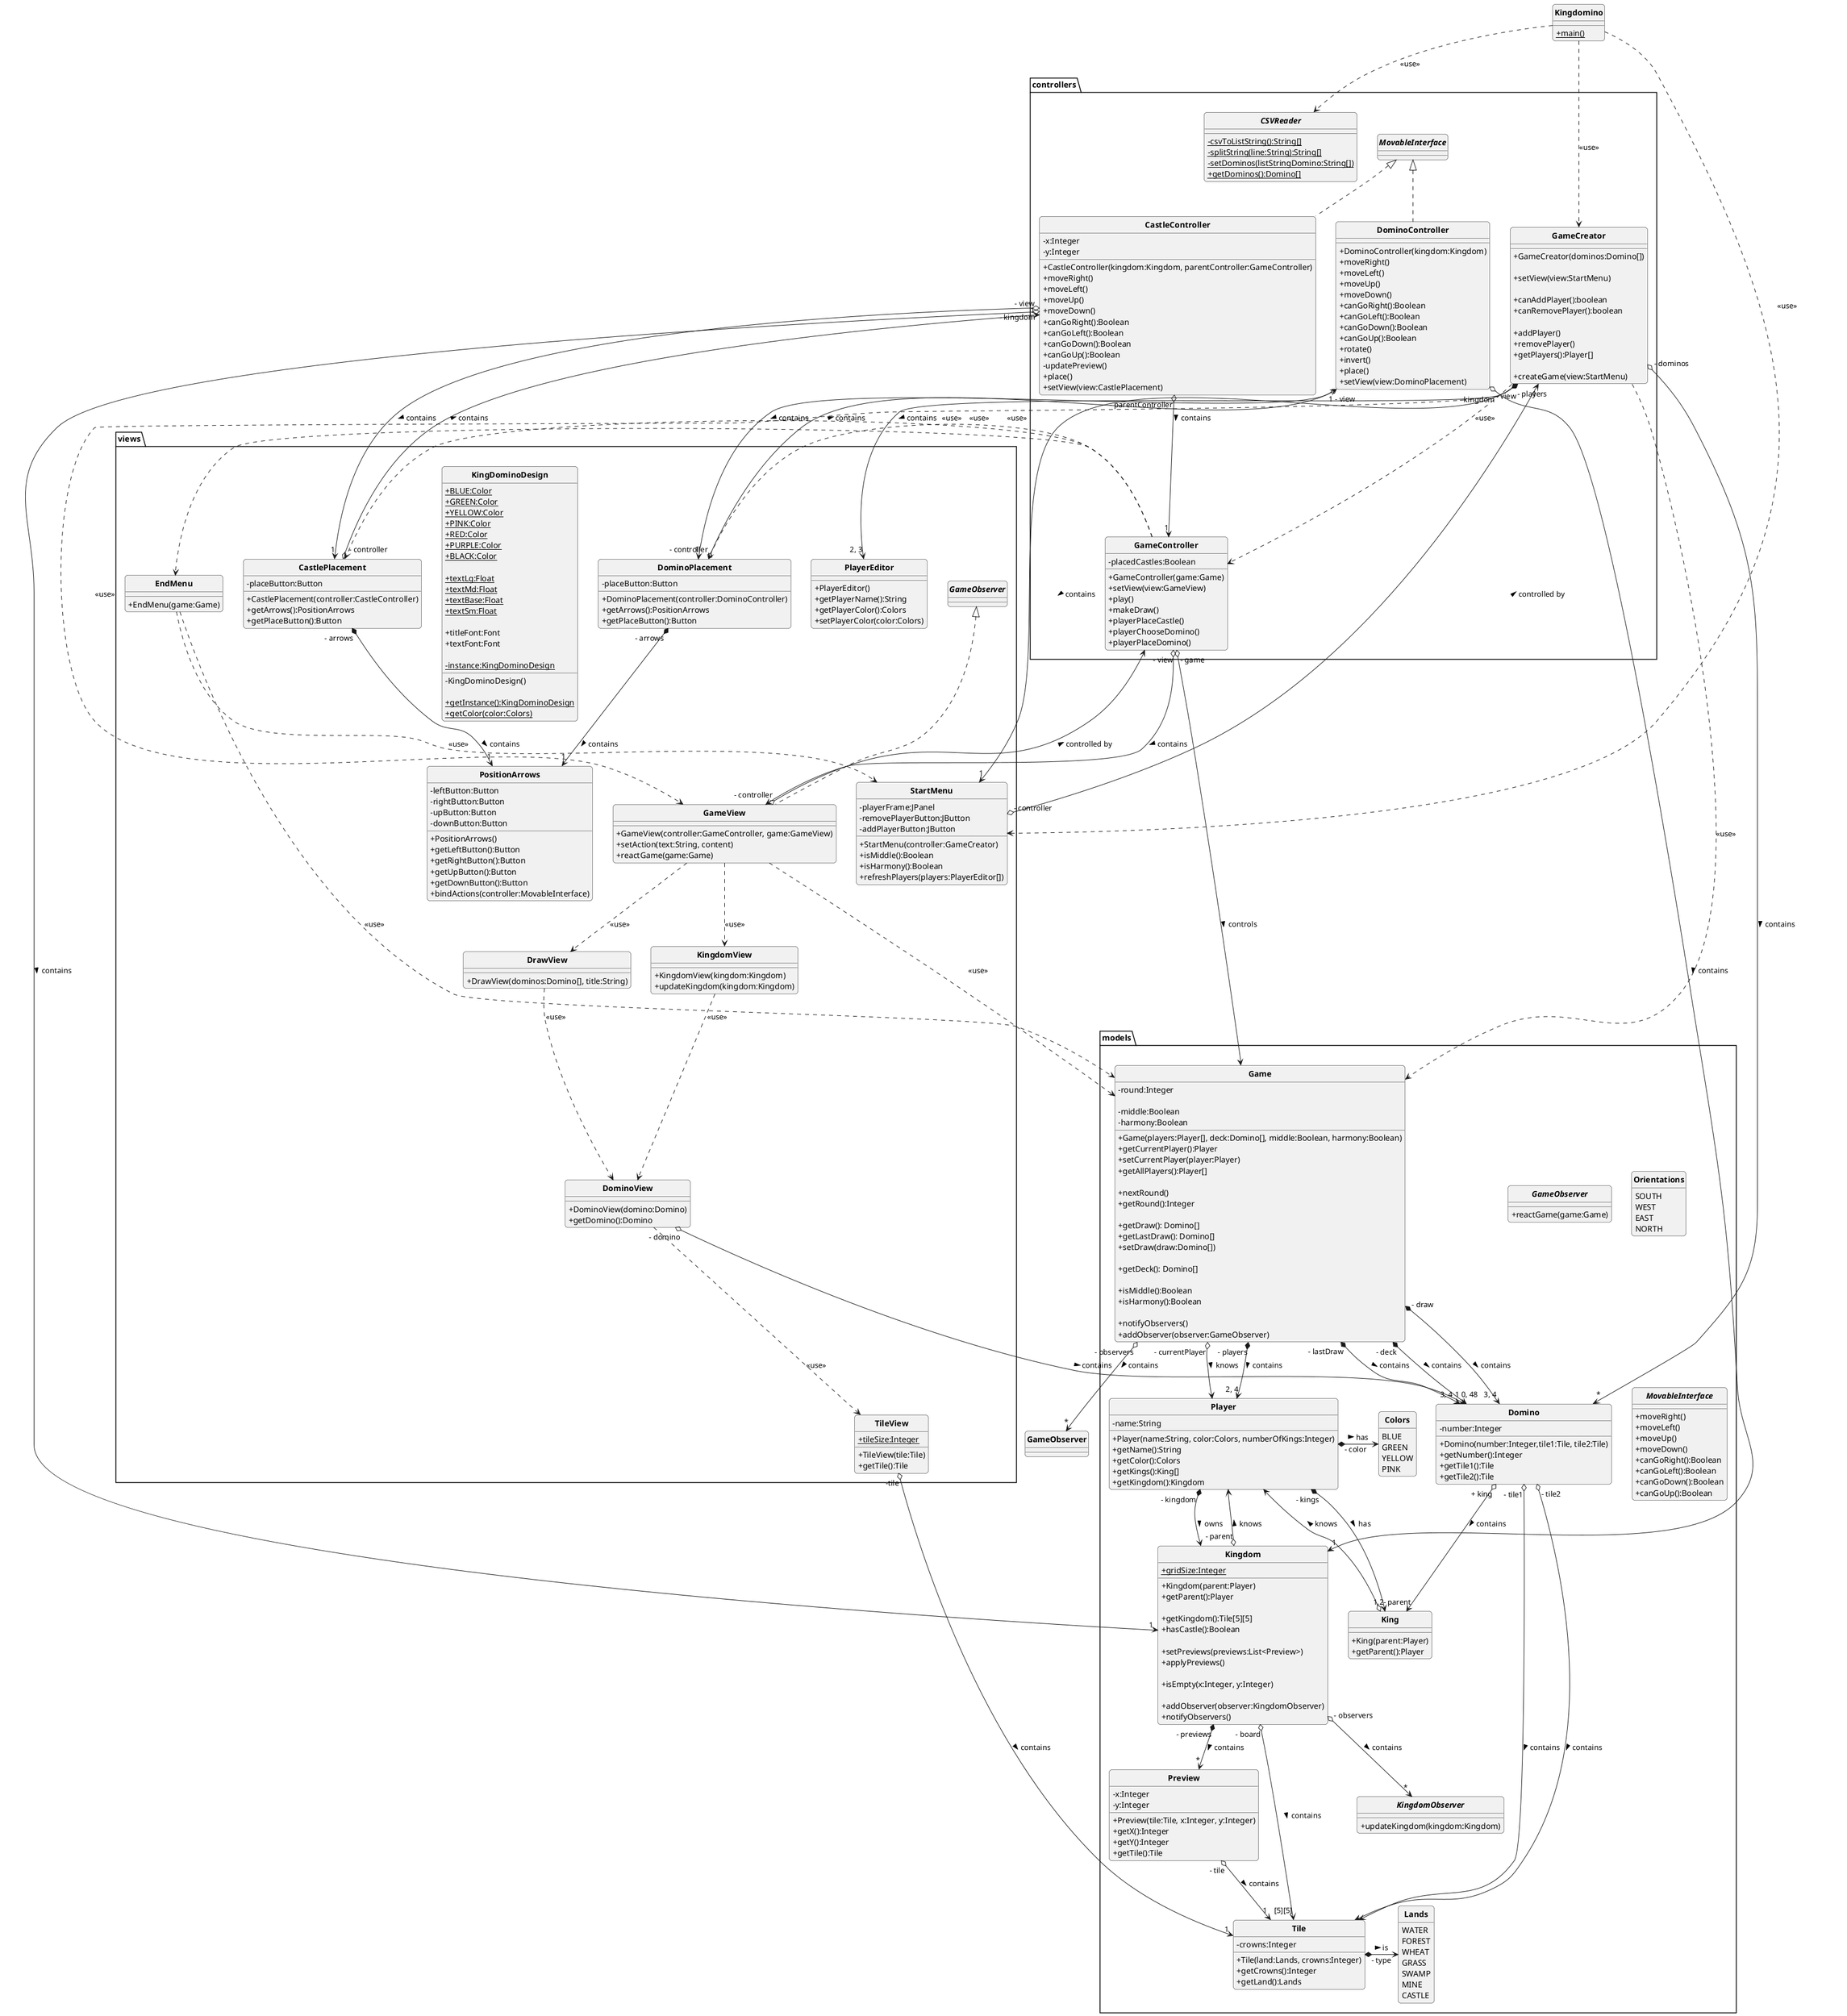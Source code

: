 @startuml
'https://plantuml.com/class-diagram

skinparam style strictuml
skinparam classAttributeIconSize 0
skinparam classFontStyle Bold
skinparam roundcorner 10
hide enum methods

class Kingdomino {
    + {static}main()
}

package models {

    interface GameObserver {
        + reactGame(game:Game)
    }

    class Game {
        + Game(players:Player[], deck:Domino[], middle:Boolean, harmony:Boolean)

        - round:Integer

        - middle:Boolean
        - harmony:Boolean

        + getCurrentPlayer():Player
        + setCurrentPlayer(player:Player)
        + getAllPlayers():Player[]

        + nextRound()
        + getRound():Integer

        + getDraw(): Domino[]
        + getLastDraw(): Domino[]
        + setDraw(draw:Domino[])

        + getDeck(): Domino[]

        + isMiddle():Boolean
        + isHarmony():Boolean

        + notifyObservers()
        + addObserver(observer:GameObserver)
    }

    class Player {
        + Player(name:String, color:Colors, numberOfKings:Integer)
        - name:String

        + getName():String
        + getColor():Colors
        + getKings():King[]
        + getKingdom():Kingdom
    }

    class King {
        + King(parent:Player)
        + getParent():Player
    }

    class Kingdom {

        + {static}gridSize:Integer

        + Kingdom(parent:Player)
        + getParent():Player

        + getKingdom():Tile[5][5]
        + hasCastle():Boolean

        + setPreviews(previews:List<Preview>)
        + applyPreviews()

        + isEmpty(x:Integer, y:Integer)

        + addObserver(observer:KingdomObserver)
        + notifyObservers()
    }

    class Domino {
        + Domino(number:Integer,tile1:Tile, tile2:Tile)
        - number:Integer

        + getNumber():Integer
        + getTile1():Tile
        + getTile2():Tile
    }

    class Tile {
        + Tile(land:Lands, crowns:Integer)
        - crowns:Integer

        + getCrowns():Integer
        + getLand():Lands
    }

    enum Lands {
        WATER
        FOREST
        WHEAT
        GRASS
        SWAMP
        MINE
        CASTLE
    }

    enum Colors {
        BLUE
        GREEN
        YELLOW
        PINK
    }

    enum Orientations {
        SOUTH
        WEST
        EAST
        NORTH
    }

    class Preview {
        - x:Integer
        - y:Integer
        + Preview(tile:Tile, x:Integer, y:Integer)
        + getX():Integer
        + getY():Integer
        + getTile():Tile
    }

    interface KingdomObserver {
        + updateKingdom(kingdom:Kingdom)
    }

    interface MovableInterface {
        + moveRight()
        + moveLeft()
        + moveUp()
        + moveDown()
        + canGoRight():Boolean
        + canGoLeft():Boolean
        + canGoDown():Boolean
        + canGoUp():Boolean
    }

}

package views {

    class GameView implements GameObserver {
        + GameView(controller:GameController, game:GameView)
        + setAction(text:String, content)
        + reactGame(game:Game)
    }

    class StartMenu {
        - playerFrame:JPanel
        - removePlayerButton:JButton
        - addPlayerButton:JButton
        + StartMenu(controller:GameCreator)
        + isMiddle():Boolean
        + isHarmony():Boolean
        + refreshPlayers(players:PlayerEditor[])
    }

    class EndMenu {
        + EndMenu(game:Game)
    }

    class PlayerEditor {
        + PlayerEditor()
        + getPlayerName():String
        + getPlayerColor():Colors
        + setPlayerColor(color:Colors)
    }

    class KingdomView {
        + KingdomView(kingdom:Kingdom)
        + updateKingdom(kingdom:Kingdom)
    }

    class DrawView {
        + DrawView(dominos:Domino[], title:String)
    }

    class DominoView {
        + DominoView(domino:Domino)
        + getDomino():Domino
    }

    class TileView {
        + {static}tileSize:Integer
        + TileView(tile:Tile)
        + getTile():Tile
    }

    class KingDominoDesign {
        + {static}BLUE:Color
        + {static}GREEN:Color
        + {static}YELLOW:Color
        + {static}PINK:Color
        + {static}RED:Color
        + {static}PURPLE:Color
        + {static}BLACK:Color

        + {static}textLg:Float
        + {static}textMd:Float
        + {static}textBase:Float
        + {static}textSm:Float

        + titleFont:Font
        + textFont:Font

        - {static}instance:KingDominoDesign

        - KingDominoDesign()

        + {static}getInstance():KingDominoDesign
        + {static}getColor(color:Colors)

    }

    class CastlePlacement {
        - placeButton:Button
        + CastlePlacement(controller:CastleController)
        + getArrows():PositionArrows
        + getPlaceButton():Button
    }

    class DominoPlacement {
        - placeButton:Button
        + DominoPlacement(controller:DominoController)
        + getArrows():PositionArrows
        + getPlaceButton():Button
    }

    class PositionArrows {
        - leftButton:Button
        - rightButton:Button
        - upButton:Button
        - downButton:Button
        + PositionArrows()
        + getLeftButton():Button
        + getRightButton():Button
        + getUpButton():Button
        + getDownButton():Button
        + bindActions(controller:MovableInterface)
    }

}

package controllers {

    class GameController {
        - placedCastles:Boolean
        + GameController(game:Game)
        + setView(view:GameView)
        + play()
        + makeDraw()
        + playerPlaceCastle()
        + playerChooseDomino()
        + playerPlaceDomino()
    }

    class GameCreator {

        + GameCreator(dominos:Domino[])

        + setView(view:StartMenu)

        + canAddPlayer():boolean
        + canRemovePlayer():boolean

        + addPlayer()
        + removePlayer()
        + getPlayers():Player[]

        + createGame(view:StartMenu)
    }

    class DominoController implements MovableInterface {
        + DominoController(kingdom:Kingdom)
        + moveRight()
        + moveLeft()
        + moveUp()
        + moveDown()
        + canGoRight():Boolean
        + canGoLeft():Boolean
        + canGoDown():Boolean
        + canGoUp():Boolean
        + rotate()
        + invert()
        + place()
        + setView(view:DominoPlacement)
    }

    class CastleController implements MovableInterface {
        - x:Integer
        - y:Integer
        + CastleController(kingdom:Kingdom, parentController:GameController)
        + moveRight()
        + moveLeft()
        + moveUp()
        + moveDown()
        + canGoRight():Boolean
        + canGoLeft():Boolean
        + canGoDown():Boolean
        + canGoUp():Boolean
        - updatePreview()
        + place()
        + setView(view:CastlePlacement)
    }

    abstract class CSVReader {
        - {static} csvToListString():String[]
        - {static} splitString(line:String):String[]
        - {static} setDominos(listStringDomino:String[])
        + {static} getDominos():Domino[]
    }

}

Kingdomino ..> StartMenu : "<<use>>"
Kingdomino ..> GameCreator : "<<use>>"
Kingdomino ..> CSVReader : "<<use>>"

GameCreator " - dominos" o--> "*" Domino : > contains
GameCreator " - players" *--> "2, 3" PlayerEditor : > contains
GameCreator " - view" o--> "1" StartMenu : > contains
GameCreator ..> Game : "<<use>>"
GameCreator ..> GameView : "<<use>>"
GameCreator ..> GameController : "<<use>>"

Game " - players" *--> "2, 4" Player : > contains
Game " - deck" *--> "0, 48" Domino : > contains
Game " - draw" *--> "3, 4" Domino : > contains
Game " - lastDraw" *--> "3, 4" Domino : > contains
Game " - observers" o--> "*" GameObserver : > contains
Game " - currentPlayer" o--> Player : > knows

GameController " - game" o--> Game : > controls
GameController " - view" o--> GameView : > contains
GameController ..> CastlePlacement : <<use>>
GameController ..> DominoPlacement : <<use>>
GameController ..> EndMenu : "<<use>>"

DominoPlacement " - arrows" *--> "1" PositionArrows : > contains
DominoPlacement " - controller" o--> "1" DominoController : > contains

CastlePlacement " - arrows" *--> "1" PositionArrows : > contains
CastlePlacement " - controller" o--> "1" CastleController : > contains

GameView " - controller" o--> GameController : > controlled by
GameView ..> Game : "<<use>>"
GameView ..> KingdomView : "<<use>>"
GameView ..> DrawView : <<use>>

StartMenu " - controller" o--> "1" GameCreator : > controlled by

EndMenu ..> Game : "<<use>>"
EndMenu ..> StartMenu : "<<use>>"

Player " - kingdom"  *--> Kingdom : > owns
Player " - kings" *--> "1,2" King : > has
Player " - color" *-> Colors : > has

King " - parent" o--> Player : > knows

Kingdom " - parent" o--> Player : > knows
Kingdom " - board" o--> "[5][5]" Tile : > contains
Kingdom " - observers" o--> "*" KingdomObserver : > contains
Kingdom " - previews" *--> "*" Preview : > contains

CastleController " - kingdom" o--> "1" Kingdom : > contains
CastleController " - view" o--> "1" CastlePlacement : > contains
CastleController " - parentController" o--> "1" GameController : > contains

DominoController " - kingdom" o--> "1" Kingdom : > contains
DominoController " - view" o--> "1" DominoPlacement : > contains

KingdomView ..> DominoView : <<use>>

DrawView ..> DominoView : "<<use>>"

DominoView " - domino" o--> "1" Domino : > contains
DominoView ..> TileView : <<use>>

Domino " - tile1" o-> Tile : > contains
Domino " - tile2" o-> Tile : > contains
Domino " + king" o--> King : > contains

Tile *-> Lands : " - type" > is

TileView " -tile" o--> "1" Tile : > contains

Preview " - tile" o--> "1" Tile : > contains


@enduml